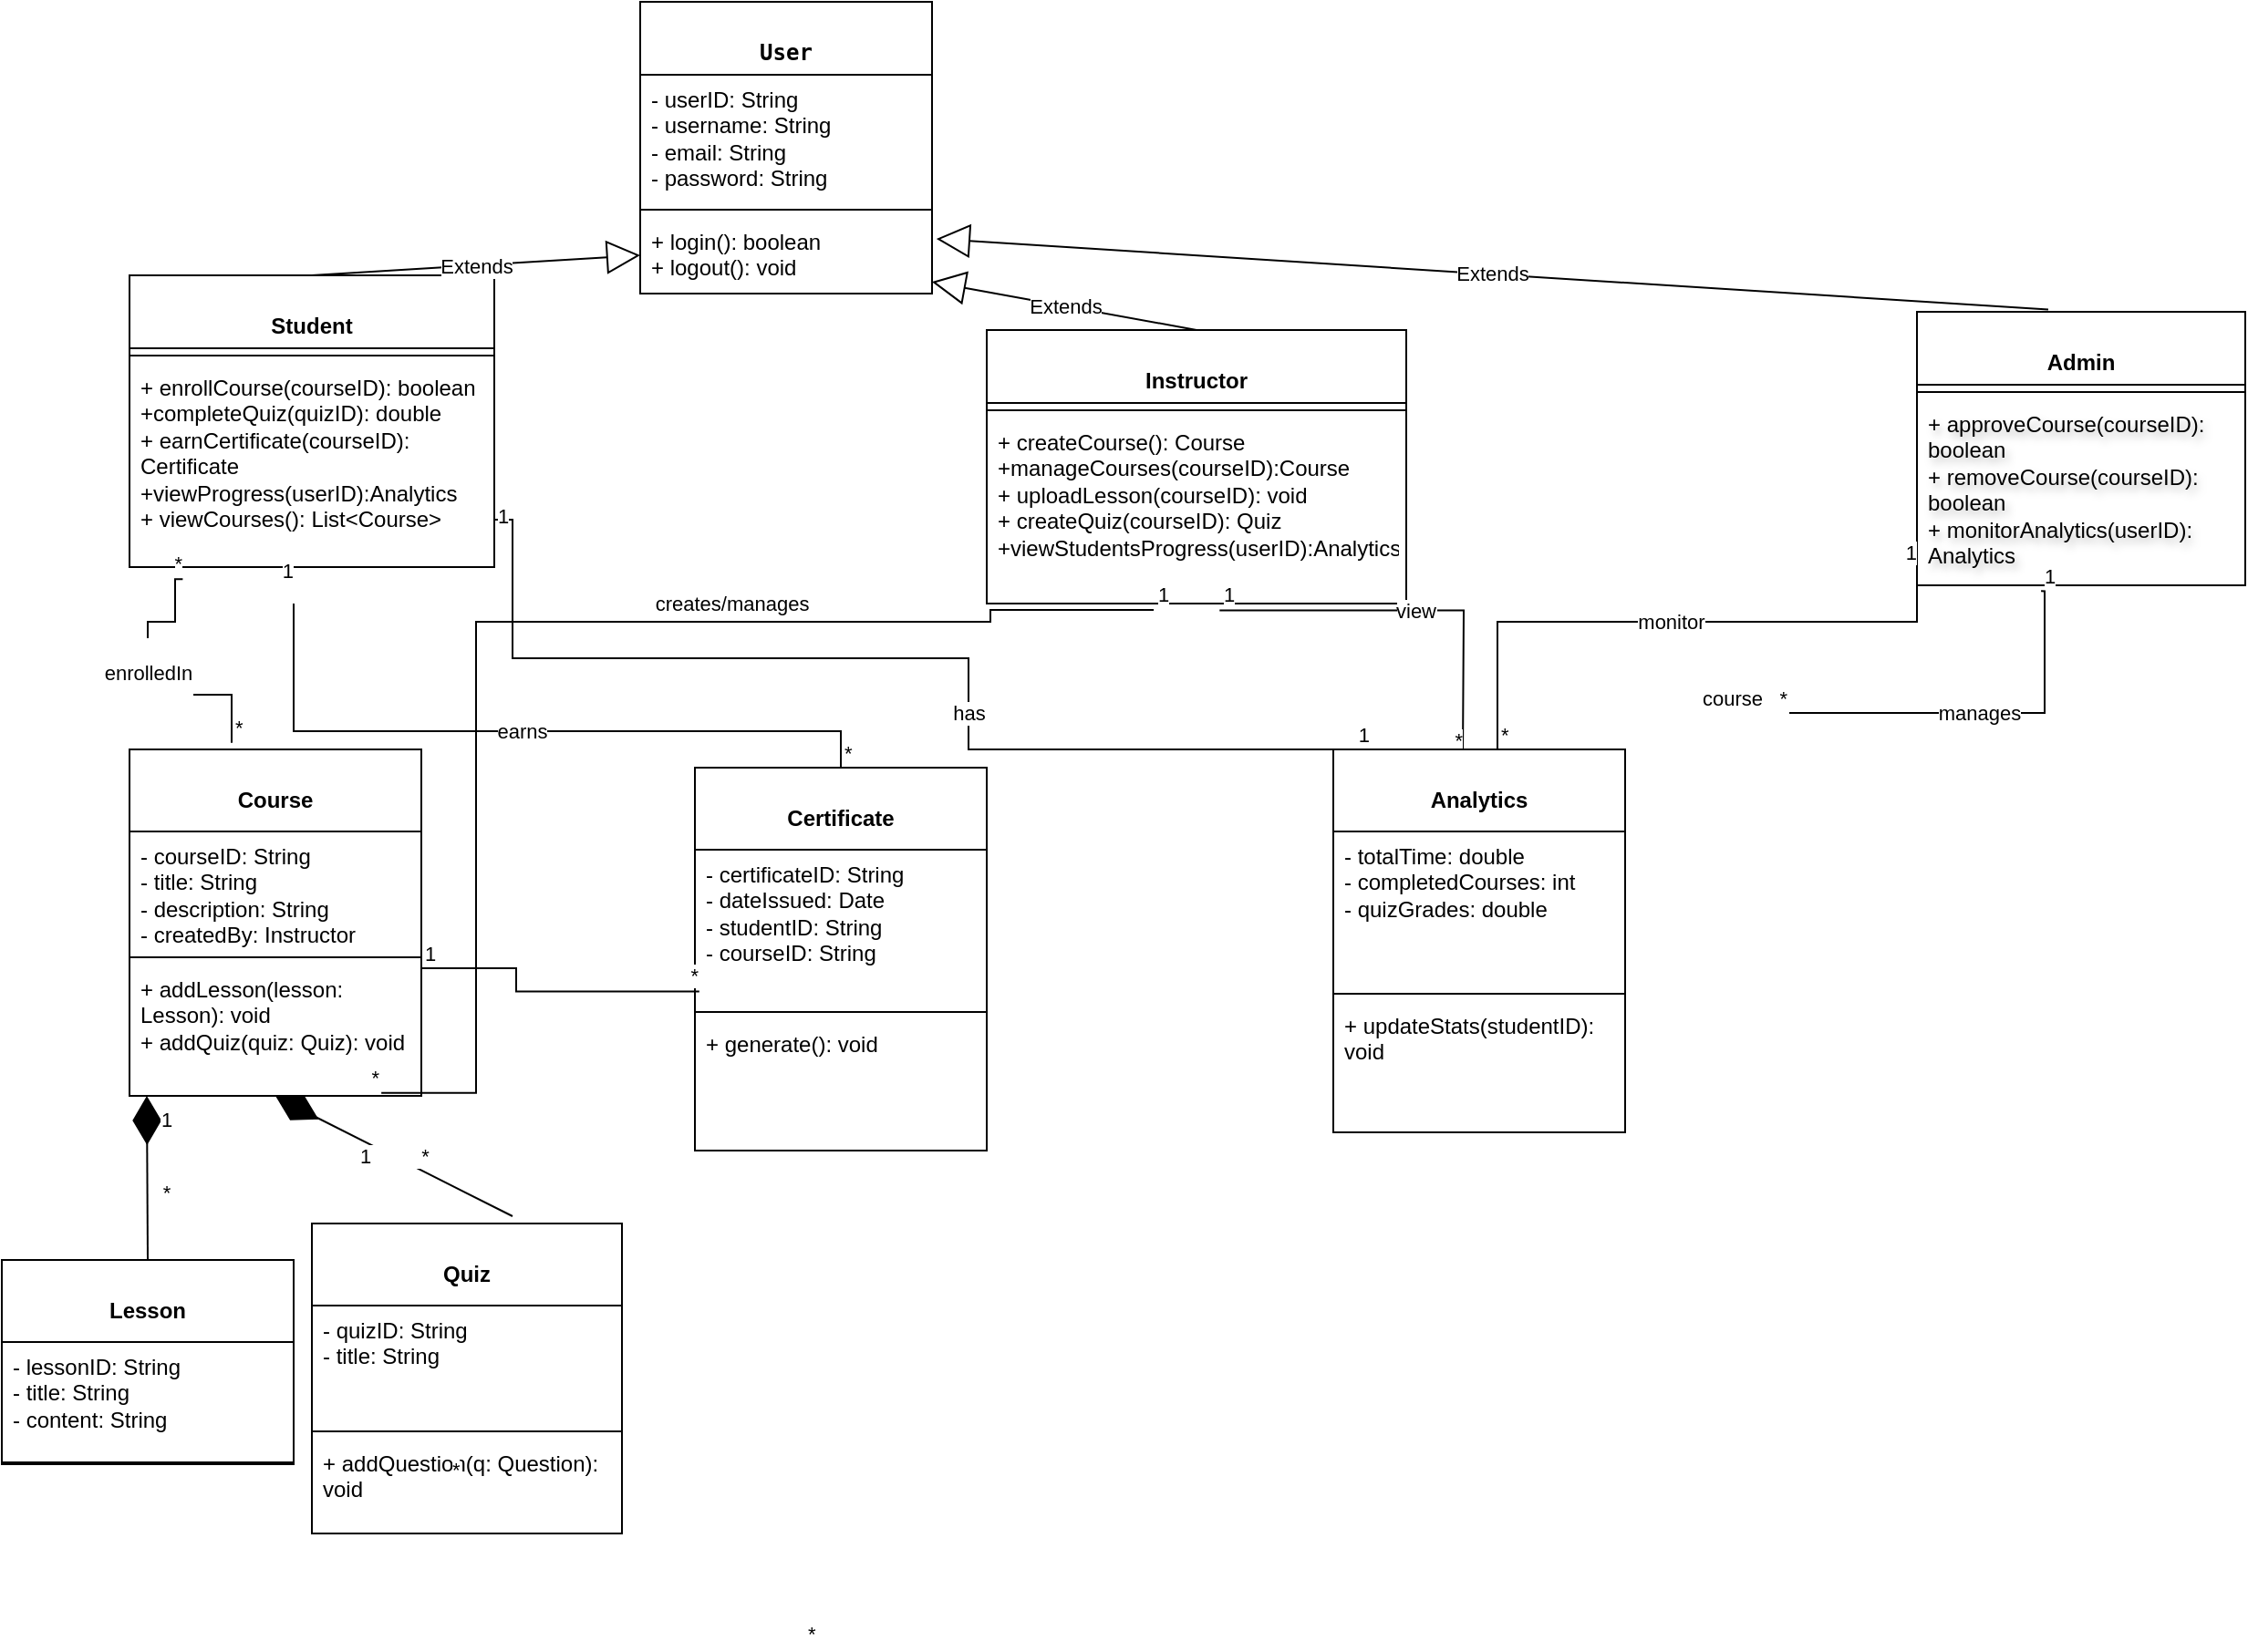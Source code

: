 <mxfile version="28.2.8">
  <diagram id="6JtZ015stfcB8-IzF214" name="Page-1">
    <mxGraphModel dx="1273" dy="604" grid="1" gridSize="10" guides="1" tooltips="1" connect="1" arrows="1" fold="1" page="1" pageScale="1" pageWidth="850" pageHeight="1100" math="0" shadow="0">
      <root>
        <mxCell id="0" />
        <mxCell id="1" parent="0" />
        <mxCell id="Qd_5Jigc1e5ycBpEJGBj-1" value="&#xa; &lt;code data-end=&quot;900&quot; data-start=&quot;894&quot;&gt;User&lt;/code&gt;&#xa;&#xa;" style="swimlane;fontStyle=1;align=center;verticalAlign=top;childLayout=stackLayout;horizontal=1;startSize=40;horizontalStack=0;resizeParent=1;resizeParentMax=0;resizeLast=0;collapsible=1;marginBottom=0;whiteSpace=wrap;html=1;" parent="1" vertex="1">
          <mxGeometry x="380" y="10" width="160" height="160" as="geometry" />
        </mxCell>
        <mxCell id="Qd_5Jigc1e5ycBpEJGBj-2" value="- userID: String&#xa;- username: String&#xa;- email: String&#xa;- password: String" style="text;strokeColor=none;fillColor=none;align=left;verticalAlign=top;spacingLeft=4;spacingRight=4;overflow=hidden;rotatable=0;points=[[0,0.5],[1,0.5]];portConstraint=eastwest;whiteSpace=wrap;html=1;" parent="Qd_5Jigc1e5ycBpEJGBj-1" vertex="1">
          <mxGeometry y="40" width="160" height="70" as="geometry" />
        </mxCell>
        <mxCell id="Qd_5Jigc1e5ycBpEJGBj-3" value="" style="line;strokeWidth=1;fillColor=none;align=left;verticalAlign=middle;spacingTop=-1;spacingLeft=3;spacingRight=3;rotatable=0;labelPosition=right;points=[];portConstraint=eastwest;strokeColor=inherit;" parent="Qd_5Jigc1e5ycBpEJGBj-1" vertex="1">
          <mxGeometry y="110" width="160" height="8" as="geometry" />
        </mxCell>
        <mxCell id="Qd_5Jigc1e5ycBpEJGBj-4" value="+ login(): boolean&#xa;+ logout(): void" style="text;strokeColor=none;fillColor=none;align=left;verticalAlign=top;spacingLeft=4;spacingRight=4;overflow=hidden;rotatable=0;points=[[0,0.5],[1,0.5]];portConstraint=eastwest;whiteSpace=wrap;html=1;" parent="Qd_5Jigc1e5ycBpEJGBj-1" vertex="1">
          <mxGeometry y="118" width="160" height="42" as="geometry" />
        </mxCell>
        <mxCell id="Qd_5Jigc1e5ycBpEJGBj-5" value="&#xa;Student&#xa;&#xa;" style="swimlane;fontStyle=1;align=center;verticalAlign=top;childLayout=stackLayout;horizontal=1;startSize=40;horizontalStack=0;resizeParent=1;resizeParentMax=0;resizeLast=0;collapsible=1;marginBottom=0;whiteSpace=wrap;html=1;" parent="1" vertex="1">
          <mxGeometry x="100" y="160" width="200" height="160" as="geometry" />
        </mxCell>
        <mxCell id="Qd_5Jigc1e5ycBpEJGBj-6" value="" style="line;strokeWidth=1;fillColor=none;align=left;verticalAlign=middle;spacingTop=-1;spacingLeft=3;spacingRight=3;rotatable=0;labelPosition=right;points=[];portConstraint=eastwest;strokeColor=inherit;" parent="Qd_5Jigc1e5ycBpEJGBj-5" vertex="1">
          <mxGeometry y="40" width="200" height="8" as="geometry" />
        </mxCell>
        <mxCell id="Qd_5Jigc1e5ycBpEJGBj-7" value="+ enrollCourse(courseID): boolean&lt;br&gt;+completeQuiz(quizID):&amp;nbsp;double&lt;br&gt;+ earnCertificate(courseID): Certificate&lt;div&gt;+viewProgress(userID):Analytics&lt;/div&gt;&lt;div&gt;+ viewCourses(): List&amp;lt;Course&amp;gt;&lt;/div&gt;&lt;div&gt;&lt;br&gt;&lt;/div&gt;&lt;div&gt;&lt;br&gt;&lt;/div&gt;" style="text;strokeColor=none;fillColor=none;align=left;verticalAlign=top;spacingLeft=4;spacingRight=4;overflow=hidden;rotatable=0;points=[[0,0.5],[1,0.5]];portConstraint=eastwest;whiteSpace=wrap;html=1;" parent="Qd_5Jigc1e5ycBpEJGBj-5" vertex="1">
          <mxGeometry y="48" width="200" height="112" as="geometry" />
        </mxCell>
        <mxCell id="Qd_5Jigc1e5ycBpEJGBj-8" value="&#xa;Instructor&#xa;&#xa;" style="swimlane;fontStyle=1;align=center;verticalAlign=top;childLayout=stackLayout;horizontal=1;startSize=40;horizontalStack=0;resizeParent=1;resizeParentMax=0;resizeLast=0;collapsible=1;marginBottom=0;whiteSpace=wrap;html=1;" parent="1" vertex="1">
          <mxGeometry x="570" y="190" width="230" height="150" as="geometry" />
        </mxCell>
        <mxCell id="Qd_5Jigc1e5ycBpEJGBj-9" value="" style="line;strokeWidth=1;fillColor=none;align=left;verticalAlign=middle;spacingTop=-1;spacingLeft=3;spacingRight=3;rotatable=0;labelPosition=right;points=[];portConstraint=eastwest;strokeColor=inherit;" parent="Qd_5Jigc1e5ycBpEJGBj-8" vertex="1">
          <mxGeometry y="40" width="230" height="8" as="geometry" />
        </mxCell>
        <mxCell id="Qd_5Jigc1e5ycBpEJGBj-10" value="+ createCourse(): Course&lt;div&gt;+manageCourses(courseID):Course&lt;br&gt;+ uploadLesson(courseID): void&lt;br&gt;+ createQuiz(courseID): Quiz&lt;/div&gt;&lt;div&gt;+viewStudentsProgress(userID):Analytics&lt;/div&gt;" style="text;strokeColor=none;fillColor=none;align=left;verticalAlign=top;spacingLeft=4;spacingRight=4;overflow=hidden;rotatable=0;points=[[0,0.5],[1,0.5]];portConstraint=eastwest;whiteSpace=wrap;html=1;" parent="Qd_5Jigc1e5ycBpEJGBj-8" vertex="1">
          <mxGeometry y="48" width="230" height="102" as="geometry" />
        </mxCell>
        <mxCell id="Qd_5Jigc1e5ycBpEJGBj-11" value="&#xa;&lt;strong data-end=&quot;1748&quot; data-start=&quot;1739&quot;&gt;Admin&lt;/strong&gt; &#xa;&#xa;" style="swimlane;fontStyle=1;align=center;verticalAlign=top;childLayout=stackLayout;horizontal=1;startSize=40;horizontalStack=0;resizeParent=1;resizeParentMax=0;resizeLast=0;collapsible=1;marginBottom=0;whiteSpace=wrap;html=1;" parent="1" vertex="1">
          <mxGeometry x="1080" y="180" width="180" height="150" as="geometry" />
        </mxCell>
        <mxCell id="Qd_5Jigc1e5ycBpEJGBj-12" value="" style="line;strokeWidth=1;fillColor=none;align=left;verticalAlign=middle;spacingTop=-1;spacingLeft=3;spacingRight=3;rotatable=0;labelPosition=right;points=[];portConstraint=eastwest;strokeColor=inherit;" parent="Qd_5Jigc1e5ycBpEJGBj-11" vertex="1">
          <mxGeometry y="40" width="180" height="8" as="geometry" />
        </mxCell>
        <mxCell id="Qd_5Jigc1e5ycBpEJGBj-13" value="+ approveCourse(courseID): boolean&lt;br&gt;+ removeCourse(courseID): boolean&lt;br&gt;+ monitorAnalytics(userID): Analytics" style="text;strokeColor=none;fillColor=none;align=left;verticalAlign=top;spacingLeft=4;spacingRight=4;overflow=hidden;rotatable=0;points=[[0,0.5],[1,0.5]];portConstraint=eastwest;whiteSpace=wrap;html=1;textShadow=1;" parent="Qd_5Jigc1e5ycBpEJGBj-11" vertex="1">
          <mxGeometry y="48" width="180" height="102" as="geometry" />
        </mxCell>
        <mxCell id="Qd_5Jigc1e5ycBpEJGBj-14" value="Extends" style="endArrow=block;endSize=16;endFill=0;html=1;rounded=0;exitX=0.5;exitY=0;exitDx=0;exitDy=0;" parent="1" source="Qd_5Jigc1e5ycBpEJGBj-8" target="Qd_5Jigc1e5ycBpEJGBj-4" edge="1">
          <mxGeometry width="160" relative="1" as="geometry">
            <mxPoint x="420" y="160" as="sourcePoint" />
            <mxPoint x="580" y="160" as="targetPoint" />
          </mxGeometry>
        </mxCell>
        <mxCell id="Qd_5Jigc1e5ycBpEJGBj-15" value="Extends" style="endArrow=block;endSize=16;endFill=0;html=1;rounded=0;exitX=0.5;exitY=0;exitDx=0;exitDy=0;entryX=0;entryY=0.5;entryDx=0;entryDy=0;" parent="1" source="Qd_5Jigc1e5ycBpEJGBj-5" target="Qd_5Jigc1e5ycBpEJGBj-4" edge="1">
          <mxGeometry width="160" relative="1" as="geometry">
            <mxPoint x="370" y="160" as="sourcePoint" />
            <mxPoint x="580" y="160" as="targetPoint" />
          </mxGeometry>
        </mxCell>
        <mxCell id="Qd_5Jigc1e5ycBpEJGBj-16" value="Extends" style="endArrow=block;endSize=16;endFill=0;html=1;rounded=0;exitX=0.4;exitY=-0.008;exitDx=0;exitDy=0;entryX=1.015;entryY=0.286;entryDx=0;entryDy=0;exitPerimeter=0;entryPerimeter=0;" parent="1" source="Qd_5Jigc1e5ycBpEJGBj-11" target="Qd_5Jigc1e5ycBpEJGBj-4" edge="1">
          <mxGeometry width="160" relative="1" as="geometry">
            <mxPoint x="690" y="141" as="sourcePoint" />
            <mxPoint x="890" y="80" as="targetPoint" />
          </mxGeometry>
        </mxCell>
        <mxCell id="Qd_5Jigc1e5ycBpEJGBj-17" value="&#xa;Course&#xa;&#xa;" style="swimlane;fontStyle=1;align=center;verticalAlign=top;childLayout=stackLayout;horizontal=1;startSize=45;horizontalStack=0;resizeParent=1;resizeParentMax=0;resizeLast=0;collapsible=1;marginBottom=0;whiteSpace=wrap;html=1;" parent="1" vertex="1">
          <mxGeometry x="100" y="420" width="160" height="190" as="geometry" />
        </mxCell>
        <mxCell id="Qd_5Jigc1e5ycBpEJGBj-18" value="- courseID: String&#xa;- title: String&#xa;- description: String&#xa;- createdBy: Instructor" style="text;strokeColor=none;fillColor=none;align=left;verticalAlign=top;spacingLeft=4;spacingRight=4;overflow=hidden;rotatable=0;points=[[0,0.5],[1,0.5]];portConstraint=eastwest;whiteSpace=wrap;html=1;" parent="Qd_5Jigc1e5ycBpEJGBj-17" vertex="1">
          <mxGeometry y="45" width="160" height="65" as="geometry" />
        </mxCell>
        <mxCell id="Qd_5Jigc1e5ycBpEJGBj-19" value="" style="line;strokeWidth=1;fillColor=none;align=left;verticalAlign=middle;spacingTop=-1;spacingLeft=3;spacingRight=3;rotatable=0;labelPosition=right;points=[];portConstraint=eastwest;strokeColor=inherit;" parent="Qd_5Jigc1e5ycBpEJGBj-17" vertex="1">
          <mxGeometry y="110" width="160" height="8" as="geometry" />
        </mxCell>
        <mxCell id="Qd_5Jigc1e5ycBpEJGBj-20" value="+ addLesson(lesson: Lesson): void&#xa;+ addQuiz(quiz: Quiz): void" style="text;strokeColor=none;fillColor=none;align=left;verticalAlign=top;spacingLeft=4;spacingRight=4;overflow=hidden;rotatable=0;points=[[0,0.5],[1,0.5]];portConstraint=eastwest;whiteSpace=wrap;html=1;" parent="Qd_5Jigc1e5ycBpEJGBj-17" vertex="1">
          <mxGeometry y="118" width="160" height="72" as="geometry" />
        </mxCell>
        <mxCell id="Qd_5Jigc1e5ycBpEJGBj-25" value="&#xa;enrolledIn&#xa;&#xa;" style="endArrow=none;html=1;edgeStyle=orthogonalEdgeStyle;rounded=0;exitX=0.35;exitY=-0.019;exitDx=0;exitDy=0;exitPerimeter=0;entryX=0.146;entryY=1.059;entryDx=0;entryDy=0;entryPerimeter=0;" parent="1" source="Qd_5Jigc1e5ycBpEJGBj-17" target="Qd_5Jigc1e5ycBpEJGBj-7" edge="1">
          <mxGeometry relative="1" as="geometry">
            <mxPoint x="150" y="380" as="sourcePoint" />
            <mxPoint x="160" y="350" as="targetPoint" />
            <Array as="points">
              <mxPoint x="156" y="390" />
              <mxPoint x="110" y="390" />
              <mxPoint x="110" y="350" />
              <mxPoint x="125" y="350" />
            </Array>
          </mxGeometry>
        </mxCell>
        <mxCell id="Qd_5Jigc1e5ycBpEJGBj-26" value="*" style="edgeLabel;resizable=0;html=1;align=left;verticalAlign=bottom;" parent="Qd_5Jigc1e5ycBpEJGBj-25" connectable="0" vertex="1">
          <mxGeometry x="-1" relative="1" as="geometry" />
        </mxCell>
        <mxCell id="Qd_5Jigc1e5ycBpEJGBj-27" value="*" style="edgeLabel;resizable=0;html=1;align=right;verticalAlign=bottom;" parent="Qd_5Jigc1e5ycBpEJGBj-25" connectable="0" vertex="1">
          <mxGeometry x="1" relative="1" as="geometry" />
        </mxCell>
        <mxCell id="Qd_5Jigc1e5ycBpEJGBj-28" value="earns" style="endArrow=none;html=1;edgeStyle=orthogonalEdgeStyle;rounded=0;exitX=0.5;exitY=0;exitDx=0;exitDy=0;" parent="1" edge="1">
          <mxGeometry relative="1" as="geometry">
            <mxPoint x="490" y="430" as="sourcePoint" />
            <mxPoint x="190" y="340" as="targetPoint" />
            <Array as="points">
              <mxPoint x="490" y="410" />
              <mxPoint x="190" y="410" />
            </Array>
          </mxGeometry>
        </mxCell>
        <mxCell id="Qd_5Jigc1e5ycBpEJGBj-29" value="*" style="edgeLabel;resizable=0;html=1;align=left;verticalAlign=bottom;" parent="Qd_5Jigc1e5ycBpEJGBj-28" connectable="0" vertex="1">
          <mxGeometry x="-1" relative="1" as="geometry" />
        </mxCell>
        <mxCell id="Qd_5Jigc1e5ycBpEJGBj-30" value="1" style="edgeLabel;resizable=0;html=1;align=right;verticalAlign=bottom;" parent="Qd_5Jigc1e5ycBpEJGBj-28" connectable="0" vertex="1">
          <mxGeometry x="1" relative="1" as="geometry">
            <mxPoint y="-10" as="offset" />
          </mxGeometry>
        </mxCell>
        <mxCell id="Qd_5Jigc1e5ycBpEJGBj-31" value="has" style="endArrow=none;html=1;edgeStyle=orthogonalEdgeStyle;rounded=0;exitX=1;exitY=0.5;exitDx=0;exitDy=0;entryX=0.5;entryY=0;entryDx=0;entryDy=0;" parent="1" source="Qd_5Jigc1e5ycBpEJGBj-7" edge="1">
          <mxGeometry x="0.246" relative="1" as="geometry">
            <mxPoint x="520" y="390" as="sourcePoint" />
            <mxPoint x="780" y="420" as="targetPoint" />
            <Array as="points">
              <mxPoint x="310" y="294" />
              <mxPoint x="310" y="370" />
              <mxPoint x="560" y="370" />
              <mxPoint x="560" y="420" />
            </Array>
            <mxPoint as="offset" />
          </mxGeometry>
        </mxCell>
        <mxCell id="Qd_5Jigc1e5ycBpEJGBj-32" value="1" style="edgeLabel;resizable=0;html=1;align=left;verticalAlign=bottom;" parent="Qd_5Jigc1e5ycBpEJGBj-31" connectable="0" vertex="1">
          <mxGeometry x="-1" relative="1" as="geometry">
            <mxPoint y="36" as="offset" />
          </mxGeometry>
        </mxCell>
        <mxCell id="Qd_5Jigc1e5ycBpEJGBj-33" value="1" style="edgeLabel;resizable=0;html=1;align=right;verticalAlign=bottom;" parent="Qd_5Jigc1e5ycBpEJGBj-31" connectable="0" vertex="1">
          <mxGeometry x="1" relative="1" as="geometry" />
        </mxCell>
        <mxCell id="Qd_5Jigc1e5ycBpEJGBj-34" value="" style="endArrow=none;html=1;edgeStyle=orthogonalEdgeStyle;rounded=0;entryX=0.015;entryY=0.915;entryDx=0;entryDy=0;entryPerimeter=0;" parent="1" edge="1">
          <mxGeometry relative="1" as="geometry">
            <mxPoint x="260" y="540" as="sourcePoint" />
            <mxPoint x="412.4" y="552.775" as="targetPoint" />
            <Array as="points">
              <mxPoint x="312" y="540" />
            </Array>
          </mxGeometry>
        </mxCell>
        <mxCell id="Qd_5Jigc1e5ycBpEJGBj-35" value="1" style="edgeLabel;resizable=0;html=1;align=left;verticalAlign=bottom;" parent="Qd_5Jigc1e5ycBpEJGBj-34" connectable="0" vertex="1">
          <mxGeometry x="-1" relative="1" as="geometry" />
        </mxCell>
        <mxCell id="Qd_5Jigc1e5ycBpEJGBj-36" value="*" style="edgeLabel;resizable=0;html=1;align=right;verticalAlign=bottom;" parent="Qd_5Jigc1e5ycBpEJGBj-34" connectable="0" vertex="1">
          <mxGeometry x="1" relative="1" as="geometry" />
        </mxCell>
        <mxCell id="Qd_5Jigc1e5ycBpEJGBj-37" value="creates/manages" style="endArrow=none;html=1;edgeStyle=orthogonalEdgeStyle;rounded=0;exitX=0.398;exitY=1.034;exitDx=0;exitDy=0;exitPerimeter=0;entryX=0.863;entryY=0.978;entryDx=0;entryDy=0;entryPerimeter=0;" parent="1" source="Qd_5Jigc1e5ycBpEJGBj-10" target="Qd_5Jigc1e5ycBpEJGBj-20" edge="1">
          <mxGeometry x="-0.308" y="-10" relative="1" as="geometry">
            <mxPoint x="520" y="410" as="sourcePoint" />
            <mxPoint x="220" y="620" as="targetPoint" />
            <Array as="points">
              <mxPoint x="572" y="350" />
              <mxPoint x="290" y="350" />
              <mxPoint x="290" y="608" />
            </Array>
            <mxPoint as="offset" />
          </mxGeometry>
        </mxCell>
        <mxCell id="Qd_5Jigc1e5ycBpEJGBj-38" value="1" style="edgeLabel;resizable=0;html=1;align=left;verticalAlign=bottom;" parent="Qd_5Jigc1e5ycBpEJGBj-37" connectable="0" vertex="1">
          <mxGeometry x="-1" relative="1" as="geometry" />
        </mxCell>
        <mxCell id="Qd_5Jigc1e5ycBpEJGBj-39" value="*" style="edgeLabel;resizable=0;html=1;align=right;verticalAlign=bottom;" parent="Qd_5Jigc1e5ycBpEJGBj-37" connectable="0" vertex="1">
          <mxGeometry x="1" relative="1" as="geometry" />
        </mxCell>
        <mxCell id="Qd_5Jigc1e5ycBpEJGBj-40" value="manages" style="endArrow=none;html=1;edgeStyle=orthogonalEdgeStyle;rounded=0;exitX=0.378;exitY=1.031;exitDx=0;exitDy=0;exitPerimeter=0;" parent="1" source="Qd_5Jigc1e5ycBpEJGBj-13" edge="1">
          <mxGeometry relative="1" as="geometry">
            <mxPoint x="1080" y="390" as="sourcePoint" />
            <mxPoint x="1010" y="400" as="targetPoint" />
            <Array as="points">
              <mxPoint x="1150" y="333" />
              <mxPoint x="1150" y="400" />
            </Array>
          </mxGeometry>
        </mxCell>
        <mxCell id="Qd_5Jigc1e5ycBpEJGBj-41" value="1" style="edgeLabel;resizable=0;html=1;align=left;verticalAlign=bottom;" parent="Qd_5Jigc1e5ycBpEJGBj-40" connectable="0" vertex="1">
          <mxGeometry x="-1" relative="1" as="geometry" />
        </mxCell>
        <mxCell id="Qd_5Jigc1e5ycBpEJGBj-42" value="course&amp;nbsp; &amp;nbsp;*" style="edgeLabel;resizable=0;html=1;align=right;verticalAlign=bottom;" parent="Qd_5Jigc1e5ycBpEJGBj-40" connectable="0" vertex="1">
          <mxGeometry x="1" relative="1" as="geometry" />
        </mxCell>
        <mxCell id="Qd_5Jigc1e5ycBpEJGBj-49" value="view" style="endArrow=none;html=1;edgeStyle=orthogonalEdgeStyle;rounded=0;exitX=0.555;exitY=1.037;exitDx=0;exitDy=0;exitPerimeter=0;entryX=0.818;entryY=0.018;entryDx=0;entryDy=0;entryPerimeter=0;" parent="1" source="Qd_5Jigc1e5ycBpEJGBj-10" edge="1">
          <mxGeometry relative="1" as="geometry">
            <mxPoint x="670" y="370" as="sourcePoint" />
            <mxPoint x="831" y="424" as="targetPoint" />
          </mxGeometry>
        </mxCell>
        <mxCell id="Qd_5Jigc1e5ycBpEJGBj-50" value="1" style="edgeLabel;resizable=0;html=1;align=left;verticalAlign=bottom;" parent="Qd_5Jigc1e5ycBpEJGBj-49" connectable="0" vertex="1">
          <mxGeometry x="-1" relative="1" as="geometry" />
        </mxCell>
        <mxCell id="Qd_5Jigc1e5ycBpEJGBj-51" value="*" style="edgeLabel;resizable=0;html=1;align=right;verticalAlign=bottom;" parent="Qd_5Jigc1e5ycBpEJGBj-49" connectable="0" vertex="1">
          <mxGeometry x="1" relative="1" as="geometry" />
        </mxCell>
        <mxCell id="Qd_5Jigc1e5ycBpEJGBj-52" value="monitor" style="endArrow=none;html=1;edgeStyle=orthogonalEdgeStyle;rounded=0;exitX=0.938;exitY=0;exitDx=0;exitDy=0;exitPerimeter=0;" parent="1" edge="1">
          <mxGeometry relative="1" as="geometry">
            <mxPoint x="850" y="420" as="sourcePoint" />
            <mxPoint x="1080" y="320" as="targetPoint" />
            <Array as="points">
              <mxPoint x="850" y="350" />
              <mxPoint x="1080" y="350" />
            </Array>
          </mxGeometry>
        </mxCell>
        <mxCell id="Qd_5Jigc1e5ycBpEJGBj-53" value="*" style="edgeLabel;resizable=0;html=1;align=left;verticalAlign=bottom;" parent="Qd_5Jigc1e5ycBpEJGBj-52" connectable="0" vertex="1">
          <mxGeometry x="-1" relative="1" as="geometry" />
        </mxCell>
        <mxCell id="Qd_5Jigc1e5ycBpEJGBj-54" value="1" style="edgeLabel;resizable=0;html=1;align=right;verticalAlign=bottom;" parent="Qd_5Jigc1e5ycBpEJGBj-52" connectable="0" vertex="1">
          <mxGeometry x="1" relative="1" as="geometry" />
        </mxCell>
        <mxCell id="Qd_5Jigc1e5ycBpEJGBj-55" value="&lt;div style=&quot;text-align: right;&quot;&gt;&lt;br&gt;&lt;/div&gt;" style="text;whiteSpace=wrap;html=1;" parent="1" vertex="1">
          <mxGeometry x="390" y="200" width="60" height="40" as="geometry" />
        </mxCell>
        <mxCell id="Qd_5Jigc1e5ycBpEJGBj-56" value="&#xa;Certificate&#xa;&#xa;" style="swimlane;fontStyle=1;align=center;verticalAlign=top;childLayout=stackLayout;horizontal=1;startSize=45;horizontalStack=0;resizeParent=1;resizeParentMax=0;resizeLast=0;collapsible=1;marginBottom=0;whiteSpace=wrap;html=1;" parent="1" vertex="1">
          <mxGeometry x="410" y="430" width="160" height="210" as="geometry" />
        </mxCell>
        <mxCell id="Qd_5Jigc1e5ycBpEJGBj-57" value="- certificateID: String&#xa;- dateIssued: Date&#xa;- studentID: String&#xa;- courseID: String" style="text;strokeColor=none;fillColor=none;align=left;verticalAlign=top;spacingLeft=4;spacingRight=4;overflow=hidden;rotatable=0;points=[[0,0.5],[1,0.5]];portConstraint=eastwest;whiteSpace=wrap;html=1;" parent="Qd_5Jigc1e5ycBpEJGBj-56" vertex="1">
          <mxGeometry y="45" width="160" height="85" as="geometry" />
        </mxCell>
        <mxCell id="Qd_5Jigc1e5ycBpEJGBj-58" value="" style="line;strokeWidth=1;fillColor=none;align=left;verticalAlign=middle;spacingTop=-1;spacingLeft=3;spacingRight=3;rotatable=0;labelPosition=right;points=[];portConstraint=eastwest;strokeColor=inherit;" parent="Qd_5Jigc1e5ycBpEJGBj-56" vertex="1">
          <mxGeometry y="130" width="160" height="8" as="geometry" />
        </mxCell>
        <mxCell id="Qd_5Jigc1e5ycBpEJGBj-59" value="+ generate(): void" style="text;strokeColor=none;fillColor=none;align=left;verticalAlign=top;spacingLeft=4;spacingRight=4;overflow=hidden;rotatable=0;points=[[0,0.5],[1,0.5]];portConstraint=eastwest;whiteSpace=wrap;html=1;" parent="Qd_5Jigc1e5ycBpEJGBj-56" vertex="1">
          <mxGeometry y="138" width="160" height="72" as="geometry" />
        </mxCell>
        <mxCell id="Qd_5Jigc1e5ycBpEJGBj-60" value="*" style="edgeLabel;resizable=0;html=1;align=left;verticalAlign=bottom;" parent="1" connectable="0" vertex="1">
          <mxGeometry x="490" y="430" as="geometry" />
        </mxCell>
        <mxCell id="Qd_5Jigc1e5ycBpEJGBj-61" value="*" style="edgeLabel;resizable=0;html=1;align=right;verticalAlign=bottom;" parent="1" connectable="0" vertex="1">
          <mxGeometry x="412.2" y="552.775" as="geometry" />
        </mxCell>
        <mxCell id="Qd_5Jigc1e5ycBpEJGBj-62" value="&#xa;Analytics&#xa;&#xa;" style="swimlane;fontStyle=1;align=center;verticalAlign=top;childLayout=stackLayout;horizontal=1;startSize=45;horizontalStack=0;resizeParent=1;resizeParentMax=0;resizeLast=0;collapsible=1;marginBottom=0;whiteSpace=wrap;html=1;" parent="1" vertex="1">
          <mxGeometry x="760" y="420" width="160" height="210" as="geometry" />
        </mxCell>
        <mxCell id="Qd_5Jigc1e5ycBpEJGBj-63" value="- totalTime: double&lt;br&gt;- completedCourses: int&lt;br&gt;- quizGrades: double&lt;div&gt;&lt;br&gt;&lt;/div&gt;" style="text;strokeColor=none;fillColor=none;align=left;verticalAlign=top;spacingLeft=4;spacingRight=4;overflow=hidden;rotatable=0;points=[[0,0.5],[1,0.5]];portConstraint=eastwest;whiteSpace=wrap;html=1;" parent="Qd_5Jigc1e5ycBpEJGBj-62" vertex="1">
          <mxGeometry y="45" width="160" height="85" as="geometry" />
        </mxCell>
        <mxCell id="Qd_5Jigc1e5ycBpEJGBj-64" value="" style="line;strokeWidth=1;fillColor=none;align=left;verticalAlign=middle;spacingTop=-1;spacingLeft=3;spacingRight=3;rotatable=0;labelPosition=right;points=[];portConstraint=eastwest;strokeColor=inherit;" parent="Qd_5Jigc1e5ycBpEJGBj-62" vertex="1">
          <mxGeometry y="130" width="160" height="8" as="geometry" />
        </mxCell>
        <mxCell id="Qd_5Jigc1e5ycBpEJGBj-65" value="&lt;div&gt;+ updateStats(studentID): void&lt;/div&gt;&lt;div&gt;&lt;br&gt;&lt;/div&gt;" style="text;strokeColor=none;fillColor=none;align=left;verticalAlign=top;spacingLeft=4;spacingRight=4;overflow=hidden;rotatable=0;points=[[0,0.5],[1,0.5]];portConstraint=eastwest;whiteSpace=wrap;html=1;" parent="Qd_5Jigc1e5ycBpEJGBj-62" vertex="1">
          <mxGeometry y="138" width="160" height="72" as="geometry" />
        </mxCell>
        <mxCell id="i4BavO_SNbn7EcU2ByUE-8" value="*" style="edgeLabel;resizable=0;html=1;align=left;verticalAlign=bottom;" connectable="0" vertex="1" parent="1">
          <mxGeometry x="469.77" y="913.536" as="geometry" />
        </mxCell>
        <mxCell id="i4BavO_SNbn7EcU2ByUE-9" value="&#xa;Lesson&#xa;&#xa;" style="swimlane;fontStyle=1;align=center;verticalAlign=top;childLayout=stackLayout;horizontal=1;startSize=45;horizontalStack=0;resizeParent=1;resizeParentMax=0;resizeLast=0;collapsible=1;marginBottom=0;whiteSpace=wrap;html=1;" vertex="1" parent="1">
          <mxGeometry x="30" y="700" width="160" height="112" as="geometry" />
        </mxCell>
        <mxCell id="i4BavO_SNbn7EcU2ByUE-10" value="- lessonID: String&#xa;- title: String&#xa;- content: String" style="text;strokeColor=none;fillColor=none;align=left;verticalAlign=top;spacingLeft=4;spacingRight=4;overflow=hidden;rotatable=0;points=[[0,0.5],[1,0.5]];portConstraint=eastwest;whiteSpace=wrap;html=1;" vertex="1" parent="i4BavO_SNbn7EcU2ByUE-9">
          <mxGeometry y="45" width="160" height="65" as="geometry" />
        </mxCell>
        <mxCell id="i4BavO_SNbn7EcU2ByUE-11" value="" style="line;strokeWidth=1;fillColor=none;align=left;verticalAlign=middle;spacingTop=-1;spacingLeft=3;spacingRight=3;rotatable=0;labelPosition=right;points=[];portConstraint=eastwest;strokeColor=inherit;" vertex="1" parent="i4BavO_SNbn7EcU2ByUE-9">
          <mxGeometry y="110" width="160" height="2" as="geometry" />
        </mxCell>
        <mxCell id="i4BavO_SNbn7EcU2ByUE-12" value="&#xa;Quiz&#xa;&#xa;" style="swimlane;fontStyle=1;align=center;verticalAlign=top;childLayout=stackLayout;horizontal=1;startSize=45;horizontalStack=0;resizeParent=1;resizeParentMax=0;resizeLast=0;collapsible=1;marginBottom=0;whiteSpace=wrap;html=1;" vertex="1" parent="1">
          <mxGeometry x="200" y="680" width="170" height="170" as="geometry" />
        </mxCell>
        <mxCell id="i4BavO_SNbn7EcU2ByUE-13" value="- quizID: String&#xa;- title: String" style="text;strokeColor=none;fillColor=none;align=left;verticalAlign=top;spacingLeft=4;spacingRight=4;overflow=hidden;rotatable=0;points=[[0,0.5],[1,0.5]];portConstraint=eastwest;whiteSpace=wrap;html=1;" vertex="1" parent="i4BavO_SNbn7EcU2ByUE-12">
          <mxGeometry y="45" width="170" height="65" as="geometry" />
        </mxCell>
        <mxCell id="i4BavO_SNbn7EcU2ByUE-14" value="" style="line;strokeWidth=1;fillColor=none;align=left;verticalAlign=middle;spacingTop=-1;spacingLeft=3;spacingRight=3;rotatable=0;labelPosition=right;points=[];portConstraint=eastwest;strokeColor=inherit;" vertex="1" parent="i4BavO_SNbn7EcU2ByUE-12">
          <mxGeometry y="110" width="170" height="8" as="geometry" />
        </mxCell>
        <mxCell id="i4BavO_SNbn7EcU2ByUE-15" value="+ addQuestion(q: Question): void" style="text;strokeColor=none;fillColor=none;align=left;verticalAlign=top;spacingLeft=4;spacingRight=4;overflow=hidden;rotatable=0;points=[[0,0.5],[1,0.5]];portConstraint=eastwest;whiteSpace=wrap;html=1;" vertex="1" parent="i4BavO_SNbn7EcU2ByUE-12">
          <mxGeometry y="118" width="170" height="52" as="geometry" />
        </mxCell>
        <mxCell id="i4BavO_SNbn7EcU2ByUE-16" value="*" style="edgeLabel;resizable=0;html=1;align=left;verticalAlign=bottom;" connectable="0" vertex="1" parent="1">
          <mxGeometry x="274.77" y="823.536" as="geometry" />
        </mxCell>
        <mxCell id="i4BavO_SNbn7EcU2ByUE-17" value="1&amp;nbsp; &amp;nbsp; &amp;nbsp; &amp;nbsp; &amp;nbsp;*" style="endArrow=diamondThin;endFill=1;endSize=24;html=1;rounded=0;exitX=0.168;exitY=-0.002;exitDx=0;exitDy=0;exitPerimeter=0;entryX=0.683;entryY=1.056;entryDx=0;entryDy=0;entryPerimeter=0;" edge="1" parent="1">
          <mxGeometry width="160" relative="1" as="geometry">
            <mxPoint x="310" y="676" as="sourcePoint" />
            <mxPoint x="180" y="610" as="targetPoint" />
            <Array as="points">
              <mxPoint x="191" y="616" />
            </Array>
          </mxGeometry>
        </mxCell>
        <mxCell id="i4BavO_SNbn7EcU2ByUE-18" value="1&lt;div&gt;&lt;br&gt;&lt;/div&gt;&lt;div&gt;&lt;br&gt;&lt;/div&gt;&lt;div&gt;*&lt;/div&gt;" style="endArrow=diamondThin;endFill=1;endSize=24;html=1;rounded=0;exitX=0.5;exitY=0;exitDx=0;exitDy=0;" edge="1" parent="1" source="i4BavO_SNbn7EcU2ByUE-9">
          <mxGeometry x="0.25" y="-10" width="160" relative="1" as="geometry">
            <mxPoint x="109.5" y="690" as="sourcePoint" />
            <mxPoint x="109.5" y="610" as="targetPoint" />
            <mxPoint as="offset" />
          </mxGeometry>
        </mxCell>
      </root>
    </mxGraphModel>
  </diagram>
</mxfile>
